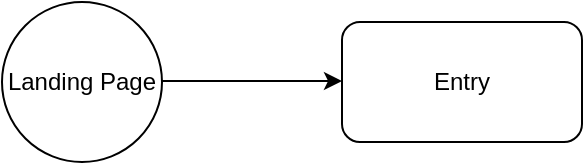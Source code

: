 <mxfile>
    <diagram id="3D6I8Cj4Tu7G51ts96L1" name="Page-1">
        <mxGraphModel dx="1151" dy="526" grid="1" gridSize="10" guides="1" tooltips="1" connect="1" arrows="1" fold="1" page="1" pageScale="1" pageWidth="827" pageHeight="1169" math="0" shadow="0">
            <root>
                <mxCell id="0"/>
                <mxCell id="1" parent="0"/>
                <mxCell id="2" value="Entry" style="rounded=1;whiteSpace=wrap;html=1;" vertex="1" parent="1">
                    <mxGeometry x="280" y="60" width="120" height="60" as="geometry"/>
                </mxCell>
                <mxCell id="3" value="" style="endArrow=classic;html=1;" edge="1" parent="1">
                    <mxGeometry width="50" height="50" relative="1" as="geometry">
                        <mxPoint x="190" y="89.5" as="sourcePoint"/>
                        <mxPoint x="280" y="89.5" as="targetPoint"/>
                        <Array as="points">
                            <mxPoint x="240" y="89.5"/>
                        </Array>
                    </mxGeometry>
                </mxCell>
                <mxCell id="4" value="Landing Page" style="ellipse;whiteSpace=wrap;html=1;" vertex="1" parent="1">
                    <mxGeometry x="110" y="50" width="80" height="80" as="geometry"/>
                </mxCell>
            </root>
        </mxGraphModel>
    </diagram>
</mxfile>